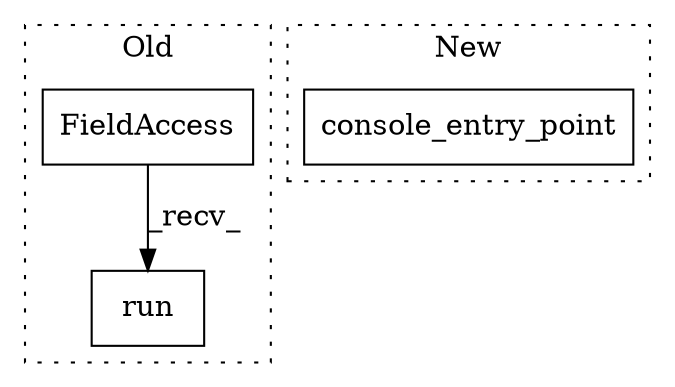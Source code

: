 digraph G {
subgraph cluster0 {
1 [label="run" a="32" s="626" l="5" shape="box"];
3 [label="FieldAccess" a="22" s="611" l="14" shape="box"];
label = "Old";
style="dotted";
}
subgraph cluster1 {
2 [label="console_entry_point" a="32" s="675" l="21" shape="box"];
label = "New";
style="dotted";
}
3 -> 1 [label="_recv_"];
}